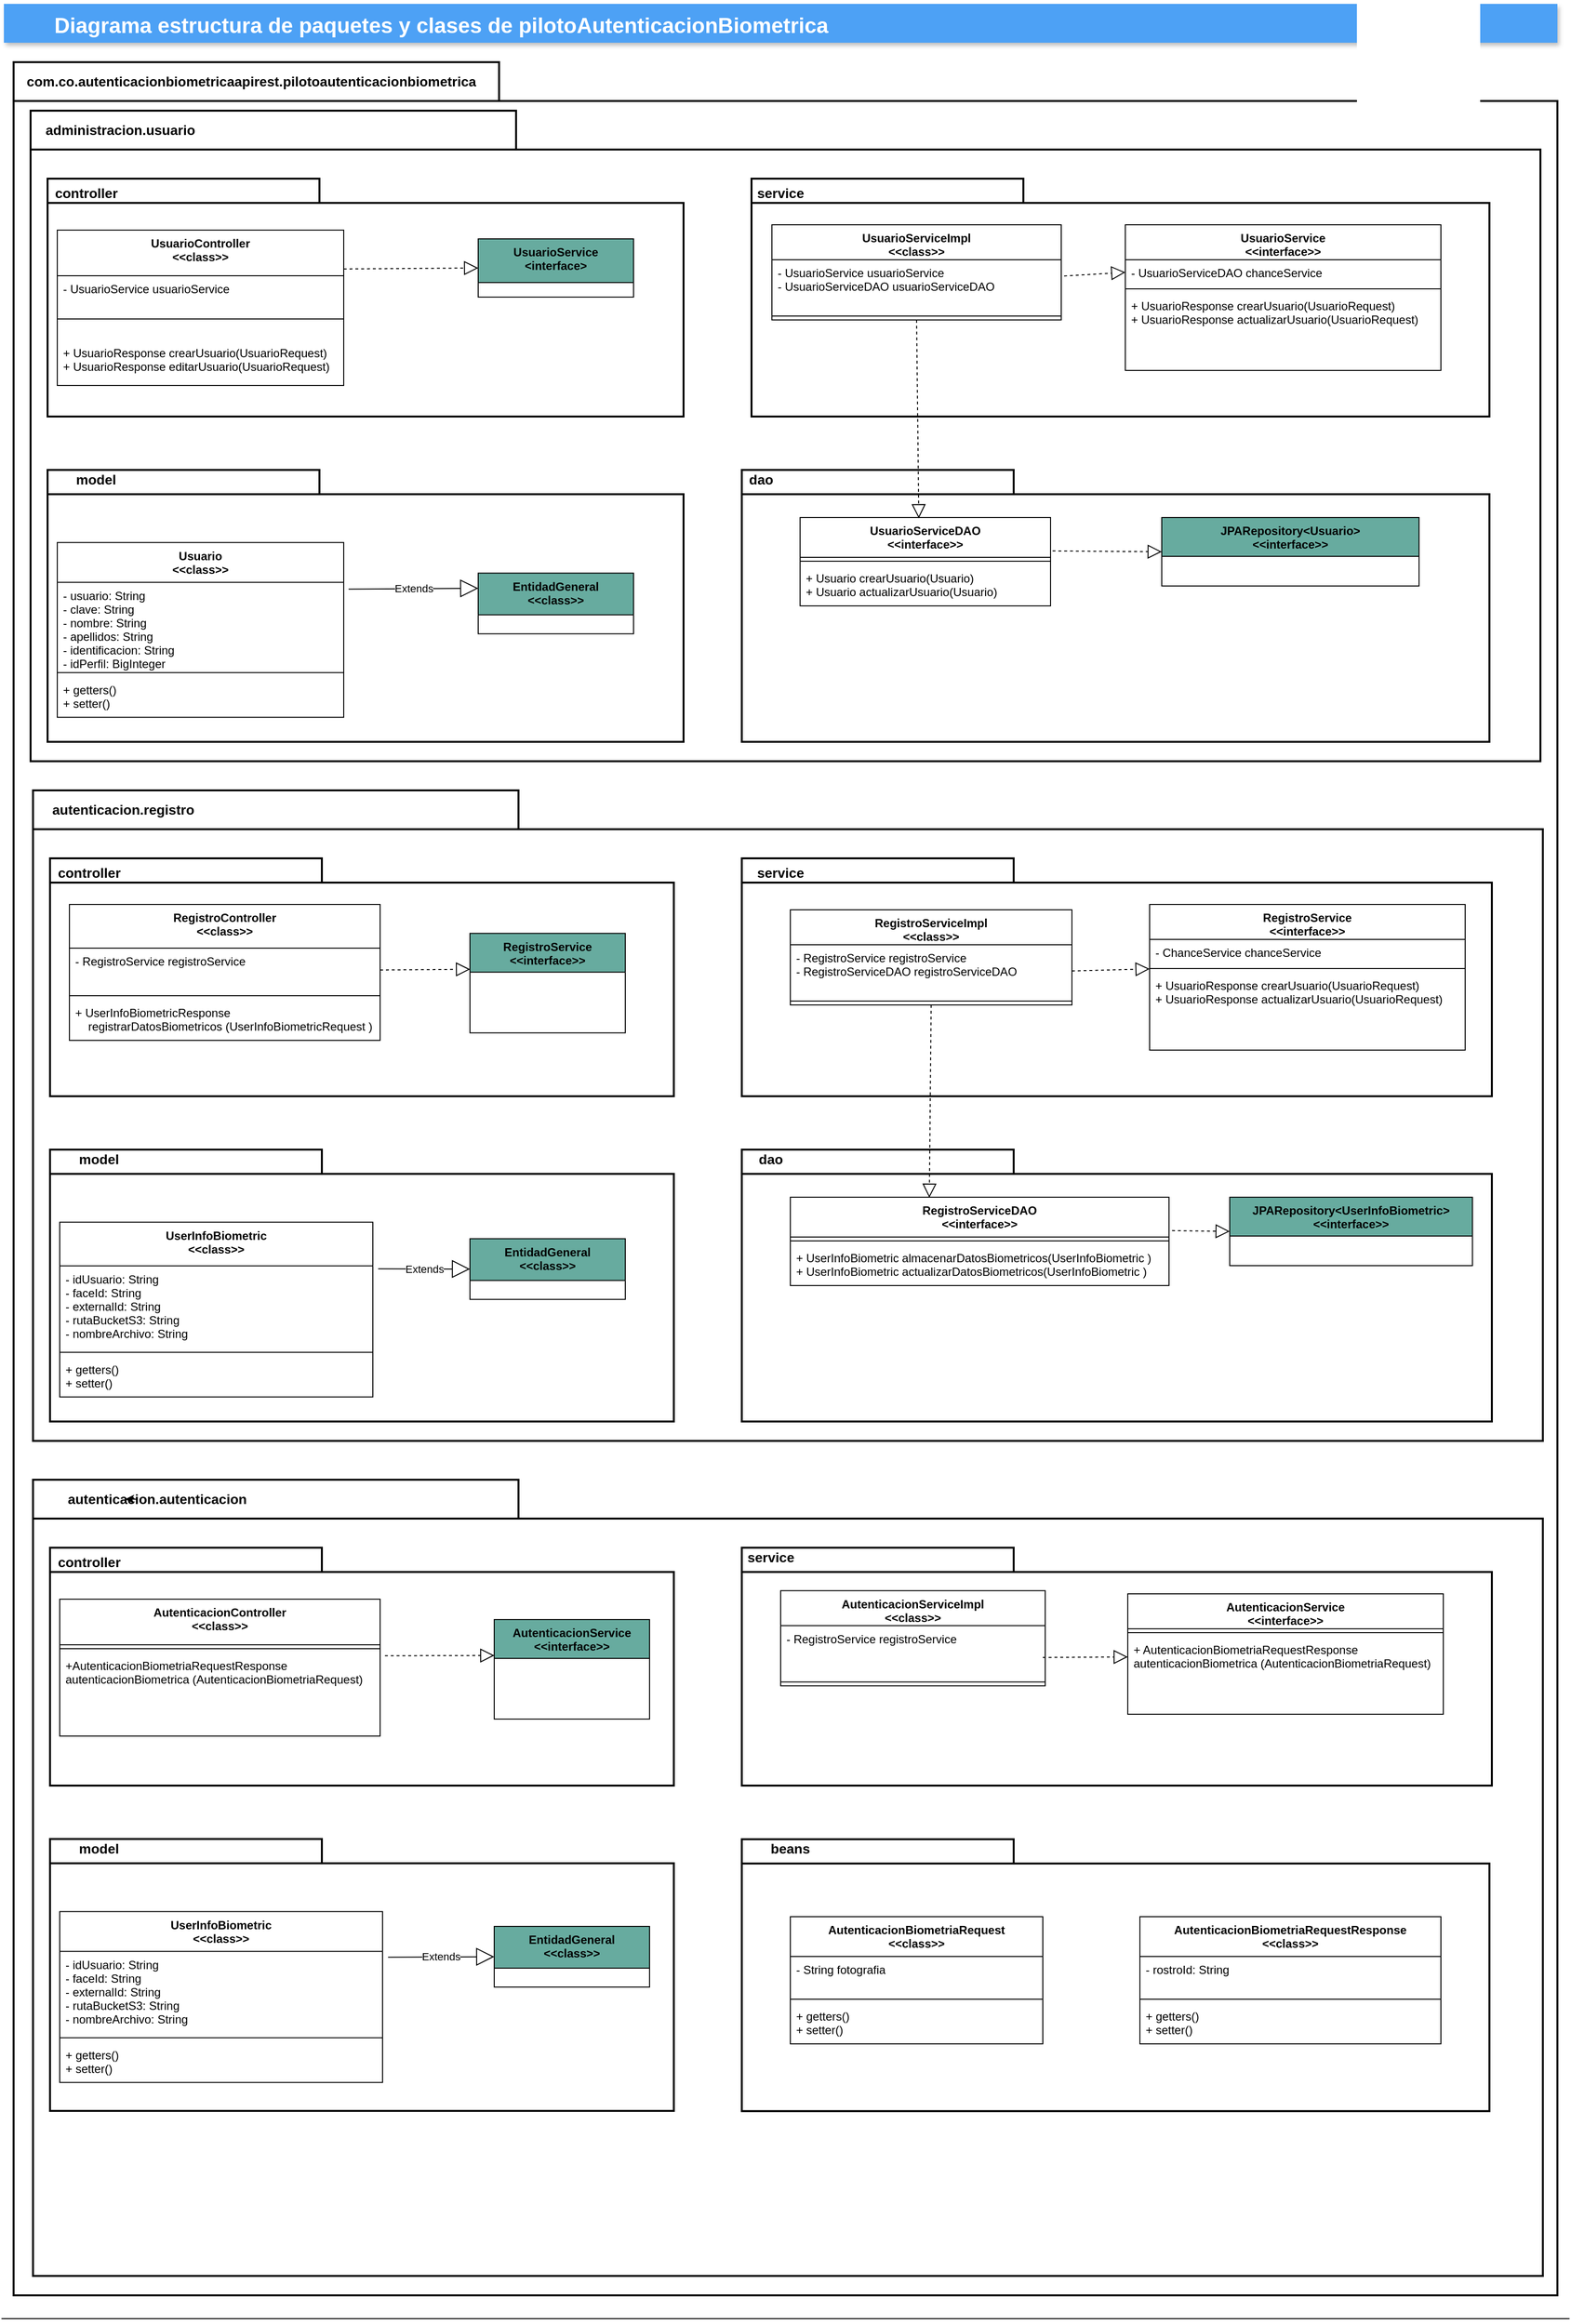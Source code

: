 <mxfile type="github" version="15.1.4">
  <diagram name="Page-1" id="C5RBs43oDa-KdzZeNtuy">
    <mxGraphModel grid="1" shadow="0" math="0" pageHeight="1169" pageWidth="827" pageScale="1" page="1" fold="1" arrows="1" connect="1" tooltips="1" guides="1" gridSize="10" dy="679" dx="2067">
      <root>
        <mxCell id="WIyWlLk6GJQsqaUBKTNV-0" />
        <mxCell id="WIyWlLk6GJQsqaUBKTNV-1" parent="WIyWlLk6GJQsqaUBKTNV-0" />
        <mxCell style="shape=folder;tabWidth=500;tabHeight=40;tabPosition=left;strokeWidth=2;html=1;whiteSpace=wrap;align=center;" value="" id="ZkG7YZKgN6aRXEiA2xdE-0" parent="WIyWlLk6GJQsqaUBKTNV-1" vertex="1">
          <mxGeometry as="geometry" width="1590" height="2300" y="90" x="-800" />
        </mxCell>
        <mxCell style="shape=folder;tabWidth=500;tabHeight=40;tabPosition=left;strokeWidth=2;html=1;whiteSpace=wrap;align=center;" value="" id="ZkG7YZKgN6aRXEiA2xdE-43" parent="WIyWlLk6GJQsqaUBKTNV-1" vertex="1">
          <mxGeometry as="geometry" width="1555" height="670" y="140" x="-782.5" />
        </mxCell>
        <mxCell style="text;html=1;strokeColor=none;fillColor=none;align=center;verticalAlign=middle;whiteSpace=wrap;rounded=0;" value="&lt;b&gt;&lt;font style=&quot;font-size: 14px&quot;&gt;com.&lt;/font&gt;&lt;/b&gt;&lt;font&gt;&lt;b style=&quot;font-size: 14px&quot;&gt;co.autenticacionbiometricaapirest.&lt;/b&gt;&lt;span style=&quot;font-size: 14px&quot;&gt;&lt;b&gt;pilotoautenticacionbiometrica&lt;/b&gt;&lt;/span&gt;&lt;/font&gt;" id="ZkG7YZKgN6aRXEiA2xdE-1" parent="WIyWlLk6GJQsqaUBKTNV-1" vertex="1">
          <mxGeometry as="geometry" width="40" height="20" y="100" x="-575" />
        </mxCell>
        <mxCell style="shape=folder;tabWidth=280;tabHeight=25;tabPosition=left;strokeWidth=2;html=1;whiteSpace=wrap;align=center;" value="" id="ZkG7YZKgN6aRXEiA2xdE-2" parent="WIyWlLk6GJQsqaUBKTNV-1" vertex="1">
          <mxGeometry as="geometry" width="655" height="245" y="210" x="-765" />
        </mxCell>
        <mxCell style="text;html=1;strokeColor=none;fillColor=none;align=center;verticalAlign=middle;whiteSpace=wrap;rounded=0;" value="&lt;b&gt;&lt;font style=&quot;font-size: 14px&quot;&gt;controller&lt;/font&gt;&lt;/b&gt;" id="ZkG7YZKgN6aRXEiA2xdE-3" parent="WIyWlLk6GJQsqaUBKTNV-1" vertex="1">
          <mxGeometry as="geometry" width="40" height="20" y="215" x="-745" />
        </mxCell>
        <mxCell style="shape=folder;tabWidth=280;tabHeight=25;tabPosition=left;strokeWidth=2;html=1;whiteSpace=wrap;align=center;" value="" id="ZkG7YZKgN6aRXEiA2xdE-4" parent="WIyWlLk6GJQsqaUBKTNV-1" vertex="1">
          <mxGeometry as="geometry" width="655" height="280" y="510" x="-765" />
        </mxCell>
        <mxCell style="text;html=1;strokeColor=none;fillColor=none;align=center;verticalAlign=middle;whiteSpace=wrap;rounded=0;" value="&lt;b&gt;&lt;font style=&quot;font-size: 14px&quot;&gt;model&lt;/font&gt;&lt;/b&gt;" id="ZkG7YZKgN6aRXEiA2xdE-5" parent="WIyWlLk6GJQsqaUBKTNV-1" vertex="1">
          <mxGeometry as="geometry" width="40" height="20" y="510" x="-735" />
        </mxCell>
        <mxCell style="shape=folder;tabWidth=280;tabHeight=25;tabPosition=left;strokeWidth=2;html=1;whiteSpace=wrap;align=center;" value="" id="ZkG7YZKgN6aRXEiA2xdE-6" parent="WIyWlLk6GJQsqaUBKTNV-1" vertex="1">
          <mxGeometry as="geometry" width="760" height="245" y="210" x="-40" />
        </mxCell>
        <mxCell style="text;html=1;strokeColor=none;fillColor=none;align=center;verticalAlign=middle;whiteSpace=wrap;rounded=0;" value="&lt;b&gt;&lt;font style=&quot;font-size: 14px&quot;&gt;service&lt;/font&gt;&lt;/b&gt;" id="ZkG7YZKgN6aRXEiA2xdE-7" parent="WIyWlLk6GJQsqaUBKTNV-1" vertex="1">
          <mxGeometry as="geometry" width="40" height="20" y="215" x="-30" />
        </mxCell>
        <mxCell style="shape=folder;tabWidth=280;tabHeight=25;tabPosition=left;strokeWidth=2;html=1;whiteSpace=wrap;align=center;" value="" id="ZkG7YZKgN6aRXEiA2xdE-8" parent="WIyWlLk6GJQsqaUBKTNV-1" vertex="1">
          <mxGeometry as="geometry" width="770" height="280" y="510" x="-50" />
        </mxCell>
        <mxCell style="text;html=1;strokeColor=none;fillColor=none;align=center;verticalAlign=middle;whiteSpace=wrap;rounded=0;" value="&lt;b&gt;&lt;font style=&quot;font-size: 14px&quot;&gt;dao&lt;/font&gt;&lt;/b&gt;" id="ZkG7YZKgN6aRXEiA2xdE-9" parent="WIyWlLk6GJQsqaUBKTNV-1" vertex="1">
          <mxGeometry as="geometry" width="40" height="20" y="510" x="-50" />
        </mxCell>
        <mxCell style="swimlane;fontStyle=1;align=center;verticalAlign=top;childLayout=stackLayout;horizontal=1;startSize=47;horizontalStack=0;resizeParent=1;resizeParentMax=0;resizeLast=0;collapsible=1;marginBottom=0;" value="UsuarioController&#xa;&lt;&lt;class&gt;&gt;" id="ZkG7YZKgN6aRXEiA2xdE-10" parent="WIyWlLk6GJQsqaUBKTNV-1" vertex="1">
          <mxGeometry as="geometry" width="295" height="160" y="263" x="-755" />
        </mxCell>
        <mxCell style="text;strokeColor=none;fillColor=none;align=left;verticalAlign=top;spacingLeft=4;spacingRight=4;overflow=hidden;rotatable=0;points=[[0,0.5],[1,0.5]];portConstraint=eastwest;" value="- UsuarioService usuarioService" id="pT40YXzvtfvU8U6z0MkU-7" parent="ZkG7YZKgN6aRXEiA2xdE-10" vertex="1">
          <mxGeometry as="geometry" width="295" height="23" y="47" />
        </mxCell>
        <mxCell style="line;strokeWidth=1;fillColor=none;align=left;verticalAlign=middle;spacingTop=-1;spacingLeft=3;spacingRight=3;rotatable=0;labelPosition=right;points=[];portConstraint=eastwest;" value="" id="ZkG7YZKgN6aRXEiA2xdE-11" parent="ZkG7YZKgN6aRXEiA2xdE-10" vertex="1">
          <mxGeometry as="geometry" width="295" height="43" y="70" />
        </mxCell>
        <mxCell style="text;strokeColor=none;fillColor=none;align=left;verticalAlign=top;spacingLeft=4;spacingRight=4;overflow=hidden;rotatable=0;points=[[0,0.5],[1,0.5]];portConstraint=eastwest;" value="+ UsuarioResponse crearUsuario(UsuarioRequest)&#xa;+ UsuarioResponse editarUsuario(UsuarioRequest)" id="ZkG7YZKgN6aRXEiA2xdE-12" parent="ZkG7YZKgN6aRXEiA2xdE-10" vertex="1">
          <mxGeometry as="geometry" width="295" height="47" y="113" />
        </mxCell>
        <mxCell style="swimlane;fontStyle=1;align=center;verticalAlign=top;childLayout=stackLayout;horizontal=1;startSize=45;horizontalStack=0;resizeParent=1;resizeParentMax=0;resizeLast=0;collapsible=1;marginBottom=0;fillColor=#67AB9F;" value="UsuarioService&#xa;&lt;interface&gt;" id="ZkG7YZKgN6aRXEiA2xdE-14" parent="WIyWlLk6GJQsqaUBKTNV-1" vertex="1">
          <mxGeometry as="geometry" width="160" height="60" y="272" x="-321.5" />
        </mxCell>
        <mxCell style="endArrow=block;endSize=16;endFill=0;html=1;entryX=0;entryY=0.25;entryDx=0;entryDy=0;exitX=1.017;exitY=0.267;exitDx=0;exitDy=0;exitPerimeter=0;startArrow=none;" value="Extends" source="ZkG7YZKgN6aRXEiA2xdE-54" id="ZkG7YZKgN6aRXEiA2xdE-18" parent="WIyWlLk6GJQsqaUBKTNV-1" target="ZkG7YZKgN6aRXEiA2xdE-98" edge="1">
          <mxGeometry as="geometry" width="160" relative="1">
            <mxPoint as="sourcePoint" y="640.282" x="-571.94" />
            <mxPoint as="targetPoint" y="620" x="-460" />
          </mxGeometry>
        </mxCell>
        <mxCell style="swimlane;fontStyle=1;align=center;verticalAlign=top;childLayout=stackLayout;horizontal=1;startSize=36;horizontalStack=0;resizeParent=1;resizeParentMax=0;resizeLast=0;collapsible=1;marginBottom=0;fillColor=#FFFFFF;" value="UsuarioServiceImpl&#xa;&lt;&lt;class&gt;&gt;" id="ZkG7YZKgN6aRXEiA2xdE-27" parent="WIyWlLk6GJQsqaUBKTNV-1" vertex="1">
          <mxGeometry as="geometry" width="298" height="98" y="257.5" x="-19" />
        </mxCell>
        <mxCell style="text;strokeColor=none;fillColor=none;align=left;verticalAlign=top;spacingLeft=4;spacingRight=4;overflow=hidden;rotatable=0;points=[[0,0.5],[1,0.5]];portConstraint=eastwest;" value="- UsuarioService usuarioService&#xa;- UsuarioServiceDAO usuarioServiceDAO" id="ZkG7YZKgN6aRXEiA2xdE-28" parent="ZkG7YZKgN6aRXEiA2xdE-27" vertex="1">
          <mxGeometry as="geometry" width="298" height="54" y="36" />
        </mxCell>
        <mxCell style="line;strokeWidth=1;fillColor=none;align=left;verticalAlign=middle;spacingTop=-1;spacingLeft=3;spacingRight=3;rotatable=0;labelPosition=right;points=[];portConstraint=eastwest;" value="" id="ZkG7YZKgN6aRXEiA2xdE-29" parent="ZkG7YZKgN6aRXEiA2xdE-27" vertex="1">
          <mxGeometry as="geometry" width="298" height="8" y="90" />
        </mxCell>
        <mxCell style="fillColor=#4DA1F5;strokeColor=none;shadow=1;gradientColor=none;fontSize=22;align=left;spacingLeft=50;fontColor=#ffffff;fontStyle=1" value="Diagrama estructura de paquetes y clases de pilotoAutenticacionBiometrica" id="ZkG7YZKgN6aRXEiA2xdE-33" parent="WIyWlLk6GJQsqaUBKTNV-1" vertex="1">
          <mxGeometry as="geometry" width="1600" height="40" y="30" x="-810" />
        </mxCell>
        <mxCell style="line;strokeWidth=1;fillColor=none;align=left;verticalAlign=middle;spacingTop=-1;spacingLeft=3;spacingRight=3;rotatable=0;labelPosition=right;points=[];portConstraint=eastwest;" value="" id="ZkG7YZKgN6aRXEiA2xdE-34" parent="WIyWlLk6GJQsqaUBKTNV-1" vertex="1">
          <mxGeometry as="geometry" width="1615" height="8" y="2410" x="-812.5" />
        </mxCell>
        <mxCell style="swimlane;fontStyle=1;align=center;verticalAlign=top;childLayout=stackLayout;horizontal=1;startSize=41;horizontalStack=0;resizeParent=1;resizeParentMax=0;resizeLast=0;collapsible=1;marginBottom=0;fillColor=#FFFFFF;" value="UsuarioServiceDAO&#xa;&lt;&lt;interface&gt;&gt;" id="ZkG7YZKgN6aRXEiA2xdE-35" parent="WIyWlLk6GJQsqaUBKTNV-1" vertex="1">
          <mxGeometry as="geometry" width="258" height="91" y="559" x="10" />
        </mxCell>
        <mxCell style="line;strokeWidth=1;fillColor=none;align=left;verticalAlign=middle;spacingTop=-1;spacingLeft=3;spacingRight=3;rotatable=0;labelPosition=right;points=[];portConstraint=eastwest;" value="" id="ZkG7YZKgN6aRXEiA2xdE-37" parent="ZkG7YZKgN6aRXEiA2xdE-35" vertex="1">
          <mxGeometry as="geometry" width="258" height="8" y="41" />
        </mxCell>
        <mxCell style="text;strokeColor=none;fillColor=none;align=left;verticalAlign=top;spacingLeft=4;spacingRight=4;overflow=hidden;rotatable=0;points=[[0,0.5],[1,0.5]];portConstraint=eastwest;" value="+ Usuario crearUsuario(Usuario)&#xa;+ Usuario actualizarUsuario(Usuario)" id="ZkG7YZKgN6aRXEiA2xdE-38" parent="ZkG7YZKgN6aRXEiA2xdE-35" vertex="1">
          <mxGeometry as="geometry" width="258" height="42" y="49" />
        </mxCell>
        <mxCell style="swimlane;fontStyle=1;align=center;verticalAlign=top;childLayout=stackLayout;horizontal=1;startSize=40;horizontalStack=0;resizeParent=1;resizeParentMax=0;resizeLast=0;collapsible=1;marginBottom=0;fillColor=#67AB9F;" value="JPARepository&lt;Usuario&gt;&#xa;&lt;&lt;interface&gt;&gt;" id="ZkG7YZKgN6aRXEiA2xdE-40" parent="WIyWlLk6GJQsqaUBKTNV-1" vertex="1">
          <mxGeometry as="geometry" width="265" height="70.5" y="559" x="382.5" />
        </mxCell>
        <mxCell style="text;html=1;strokeColor=none;fillColor=none;align=center;verticalAlign=middle;whiteSpace=wrap;rounded=0;" value="&lt;span style=&quot;font-size: 14px&quot;&gt;&lt;b&gt;administracion.usuario&lt;/b&gt;&lt;/span&gt;" id="ZkG7YZKgN6aRXEiA2xdE-44" parent="WIyWlLk6GJQsqaUBKTNV-1" vertex="1">
          <mxGeometry as="geometry" width="40" height="20" y="150" x="-710" />
        </mxCell>
        <mxCell style="endArrow=block;dashed=1;endFill=0;endSize=12;html=1;exitX=1.01;exitY=0.31;exitDx=0;exitDy=0;entryX=0;entryY=0.5;entryDx=0;entryDy=0;exitPerimeter=0;" value="" source="ZkG7YZKgN6aRXEiA2xdE-28" id="ZkG7YZKgN6aRXEiA2xdE-48" parent="WIyWlLk6GJQsqaUBKTNV-1" target="ZkG7YZKgN6aRXEiA2xdE-50" edge="1">
          <mxGeometry as="geometry" width="160" relative="1">
            <mxPoint as="sourcePoint" y="350" x="380" />
            <mxPoint as="targetPoint" y="320" x="370" />
          </mxGeometry>
        </mxCell>
        <mxCell style="swimlane;fontStyle=1;align=center;verticalAlign=top;childLayout=stackLayout;horizontal=1;startSize=36;horizontalStack=0;resizeParent=1;resizeParentMax=0;resizeLast=0;collapsible=1;marginBottom=0;fillColor=#FFFFFF;" value="UsuarioService&#xa;&lt;&lt;interface&gt;&gt;" id="ZkG7YZKgN6aRXEiA2xdE-49" parent="WIyWlLk6GJQsqaUBKTNV-1" vertex="1">
          <mxGeometry as="geometry" width="325" height="150" y="257.5" x="345" />
        </mxCell>
        <mxCell style="text;strokeColor=none;fillColor=none;align=left;verticalAlign=top;spacingLeft=4;spacingRight=4;overflow=hidden;rotatable=0;points=[[0,0.5],[1,0.5]];portConstraint=eastwest;" value="- UsuarioServiceDAO chanceService" id="ZkG7YZKgN6aRXEiA2xdE-50" parent="ZkG7YZKgN6aRXEiA2xdE-49" vertex="1">
          <mxGeometry as="geometry" width="325" height="26" y="36" />
        </mxCell>
        <mxCell style="line;strokeWidth=1;fillColor=none;align=left;verticalAlign=middle;spacingTop=-1;spacingLeft=3;spacingRight=3;rotatable=0;labelPosition=right;points=[];portConstraint=eastwest;" value="" id="ZkG7YZKgN6aRXEiA2xdE-51" parent="ZkG7YZKgN6aRXEiA2xdE-49" vertex="1">
          <mxGeometry as="geometry" width="325" height="8" y="62" />
        </mxCell>
        <mxCell style="text;strokeColor=none;fillColor=none;align=left;verticalAlign=top;spacingLeft=4;spacingRight=4;overflow=hidden;rotatable=0;points=[[0,0.5],[1,0.5]];portConstraint=eastwest;" value="+ UsuarioResponse crearUsuario(UsuarioRequest)&#xa;+ UsuarioResponse actualizarUsuario(UsuarioRequest)" id="ZkG7YZKgN6aRXEiA2xdE-52" parent="ZkG7YZKgN6aRXEiA2xdE-49" vertex="1">
          <mxGeometry as="geometry" width="325" height="80" y="70" />
        </mxCell>
        <mxCell style="endArrow=block;dashed=1;endFill=0;endSize=12;html=1;exitX=1.008;exitY=0.378;exitDx=0;exitDy=0;entryX=0;entryY=0.5;entryDx=0;entryDy=0;exitPerimeter=0;" value="" source="ZkG7YZKgN6aRXEiA2xdE-35" id="ZkG7YZKgN6aRXEiA2xdE-53" parent="WIyWlLk6GJQsqaUBKTNV-1" target="ZkG7YZKgN6aRXEiA2xdE-40" edge="1">
          <mxGeometry as="geometry" width="160" relative="1">
            <mxPoint as="sourcePoint" y="620" x="260" />
            <mxPoint as="targetPoint" y="586.88" x="375" />
          </mxGeometry>
        </mxCell>
        <mxCell style="swimlane;fontStyle=1;align=center;verticalAlign=top;childLayout=stackLayout;horizontal=1;startSize=41;horizontalStack=0;resizeParent=1;resizeParentMax=0;resizeLast=0;collapsible=1;marginBottom=0;fillColor=#FFFFFF;" value="Usuario&#xa;&lt;&lt;class&gt;&gt;" id="ZkG7YZKgN6aRXEiA2xdE-54" parent="WIyWlLk6GJQsqaUBKTNV-1" vertex="1">
          <mxGeometry as="geometry" width="295" height="180" y="584.75" x="-755" />
        </mxCell>
        <mxCell style="text;strokeColor=none;fillColor=none;align=left;verticalAlign=top;spacingLeft=4;spacingRight=4;overflow=hidden;rotatable=0;points=[[0,0.5],[1,0.5]];portConstraint=eastwest;" value="- usuario: String&#xa;- clave: String&#xa;- nombre: String&#xa;- apellidos: String&#xa;- identificacion: String&#xa;- idPerfil: BigInteger" id="ZkG7YZKgN6aRXEiA2xdE-55" parent="ZkG7YZKgN6aRXEiA2xdE-54" vertex="1">
          <mxGeometry as="geometry" width="295" height="89" y="41" />
        </mxCell>
        <mxCell style="line;strokeWidth=1;fillColor=none;align=left;verticalAlign=middle;spacingTop=-1;spacingLeft=3;spacingRight=3;rotatable=0;labelPosition=right;points=[];portConstraint=eastwest;" value="" id="ZkG7YZKgN6aRXEiA2xdE-56" parent="ZkG7YZKgN6aRXEiA2xdE-54" vertex="1">
          <mxGeometry as="geometry" width="295" height="8" y="130" />
        </mxCell>
        <mxCell style="text;strokeColor=none;fillColor=none;align=left;verticalAlign=top;spacingLeft=4;spacingRight=4;overflow=hidden;rotatable=0;points=[[0,0.5],[1,0.5]];portConstraint=eastwest;" value="+ getters()&#xa;+ setter()" id="ZkG7YZKgN6aRXEiA2xdE-57" parent="ZkG7YZKgN6aRXEiA2xdE-54" vertex="1">
          <mxGeometry as="geometry" width="295" height="42" y="138" />
        </mxCell>
        <mxCell style="shape=folder;tabWidth=500;tabHeight=40;tabPosition=left;strokeWidth=2;html=1;whiteSpace=wrap;align=center;" value="" id="ZkG7YZKgN6aRXEiA2xdE-59" parent="WIyWlLk6GJQsqaUBKTNV-1" vertex="1">
          <mxGeometry as="geometry" width="1555" height="670" y="840" x="-780" />
        </mxCell>
        <mxCell style="shape=folder;tabWidth=280;tabHeight=25;tabPosition=left;strokeWidth=2;html=1;whiteSpace=wrap;align=center;" value="" id="ZkG7YZKgN6aRXEiA2xdE-60" parent="WIyWlLk6GJQsqaUBKTNV-1" vertex="1">
          <mxGeometry as="geometry" width="642.5" height="245" y="910" x="-762.5" />
        </mxCell>
        <mxCell style="text;html=1;strokeColor=none;fillColor=none;align=center;verticalAlign=middle;whiteSpace=wrap;rounded=0;" value="&lt;b&gt;&lt;font style=&quot;font-size: 14px&quot;&gt;controller&lt;/font&gt;&lt;/b&gt;" id="ZkG7YZKgN6aRXEiA2xdE-61" parent="WIyWlLk6GJQsqaUBKTNV-1" vertex="1">
          <mxGeometry as="geometry" width="40" height="20" y="915" x="-742.5" />
        </mxCell>
        <mxCell style="shape=folder;tabWidth=280;tabHeight=25;tabPosition=left;strokeWidth=2;html=1;whiteSpace=wrap;align=center;" value="" id="ZkG7YZKgN6aRXEiA2xdE-62" parent="WIyWlLk6GJQsqaUBKTNV-1" vertex="1">
          <mxGeometry as="geometry" width="642.5" height="280" y="1210" x="-762.5" />
        </mxCell>
        <mxCell style="text;html=1;strokeColor=none;fillColor=none;align=center;verticalAlign=middle;whiteSpace=wrap;rounded=0;" value="&lt;b&gt;&lt;font style=&quot;font-size: 14px&quot;&gt;model&lt;/font&gt;&lt;/b&gt;" id="ZkG7YZKgN6aRXEiA2xdE-63" parent="WIyWlLk6GJQsqaUBKTNV-1" vertex="1">
          <mxGeometry as="geometry" width="40" height="20" y="1210" x="-732.5" />
        </mxCell>
        <mxCell style="shape=folder;tabWidth=280;tabHeight=25;tabPosition=left;strokeWidth=2;html=1;whiteSpace=wrap;align=center;" value="" id="ZkG7YZKgN6aRXEiA2xdE-64" parent="WIyWlLk6GJQsqaUBKTNV-1" vertex="1">
          <mxGeometry as="geometry" width="772.5" height="245" y="910" x="-50" />
        </mxCell>
        <mxCell style="text;html=1;strokeColor=none;fillColor=none;align=center;verticalAlign=middle;whiteSpace=wrap;rounded=0;" value="&lt;b&gt;&lt;font style=&quot;font-size: 14px&quot;&gt;service&lt;/font&gt;&lt;/b&gt;" id="ZkG7YZKgN6aRXEiA2xdE-65" parent="WIyWlLk6GJQsqaUBKTNV-1" vertex="1">
          <mxGeometry as="geometry" width="40" height="20" y="915" x="-30" />
        </mxCell>
        <mxCell style="shape=folder;tabWidth=280;tabHeight=25;tabPosition=left;strokeWidth=2;html=1;whiteSpace=wrap;align=center;" value="" id="ZkG7YZKgN6aRXEiA2xdE-66" parent="WIyWlLk6GJQsqaUBKTNV-1" vertex="1">
          <mxGeometry as="geometry" width="772.5" height="280" y="1210" x="-50" />
        </mxCell>
        <mxCell style="text;html=1;strokeColor=none;fillColor=none;align=center;verticalAlign=middle;whiteSpace=wrap;rounded=0;" value="&lt;b&gt;&lt;font style=&quot;font-size: 14px&quot;&gt;dao&lt;/font&gt;&lt;/b&gt;" id="ZkG7YZKgN6aRXEiA2xdE-67" parent="WIyWlLk6GJQsqaUBKTNV-1" vertex="1">
          <mxGeometry as="geometry" width="40" height="20" y="1210" x="-40" />
        </mxCell>
        <mxCell style="endArrow=block;endSize=16;endFill=0;html=1;entryX=0;entryY=0.5;entryDx=0;entryDy=0;exitX=1.017;exitY=0.267;exitDx=0;exitDy=0;exitPerimeter=0;startArrow=none;" value="Extends" source="ZkG7YZKgN6aRXEiA2xdE-89" id="ZkG7YZKgN6aRXEiA2xdE-73" parent="WIyWlLk6GJQsqaUBKTNV-1" target="ZkG7YZKgN6aRXEiA2xdE-74" edge="1">
          <mxGeometry as="geometry" width="160" relative="1">
            <mxPoint as="sourcePoint" y="1340.282" x="-569.44" />
            <mxPoint as="targetPoint" y="1311.5" x="-441.5" />
          </mxGeometry>
        </mxCell>
        <mxCell style="swimlane;fontStyle=1;align=center;verticalAlign=top;childLayout=stackLayout;horizontal=1;startSize=43;horizontalStack=0;resizeParent=1;resizeParentMax=0;resizeLast=0;collapsible=1;marginBottom=0;fillColor=#67AB9F;" value="EntidadGeneral&#xa;&lt;&lt;class&gt;&gt;" id="ZkG7YZKgN6aRXEiA2xdE-74" parent="WIyWlLk6GJQsqaUBKTNV-1" vertex="1">
          <mxGeometry as="geometry" width="160" height="62.5" y="1301.75" x="-330" />
        </mxCell>
        <mxCell style="swimlane;fontStyle=1;align=center;verticalAlign=top;childLayout=stackLayout;horizontal=1;startSize=36;horizontalStack=0;resizeParent=1;resizeParentMax=0;resizeLast=0;collapsible=1;marginBottom=0;fillColor=#FFFFFF;" value="RegistroServiceImpl&#xa;&lt;&lt;class&gt;&gt;" id="ZkG7YZKgN6aRXEiA2xdE-75" parent="WIyWlLk6GJQsqaUBKTNV-1" vertex="1">
          <mxGeometry as="geometry" width="290" height="98" y="963" />
        </mxCell>
        <mxCell style="text;strokeColor=none;fillColor=none;align=left;verticalAlign=top;spacingLeft=4;spacingRight=4;overflow=hidden;rotatable=0;points=[[0,0.5],[1,0.5]];portConstraint=eastwest;" value="- RegistroService registroService&#xa;- RegistroServiceDAO registroServiceDAO" id="ZkG7YZKgN6aRXEiA2xdE-76" parent="ZkG7YZKgN6aRXEiA2xdE-75" vertex="1">
          <mxGeometry as="geometry" width="290" height="54" y="36" />
        </mxCell>
        <mxCell style="line;strokeWidth=1;fillColor=none;align=left;verticalAlign=middle;spacingTop=-1;spacingLeft=3;spacingRight=3;rotatable=0;labelPosition=right;points=[];portConstraint=eastwest;" value="" id="ZkG7YZKgN6aRXEiA2xdE-77" parent="ZkG7YZKgN6aRXEiA2xdE-75" vertex="1">
          <mxGeometry as="geometry" width="290" height="8" y="90" />
        </mxCell>
        <mxCell style="swimlane;fontStyle=1;align=center;verticalAlign=top;childLayout=stackLayout;horizontal=1;startSize=41;horizontalStack=0;resizeParent=1;resizeParentMax=0;resizeLast=0;collapsible=1;marginBottom=0;fillColor=#FFFFFF;" value="RegistroServiceDAO&#xa;&lt;&lt;interface&gt;&gt;" id="ZkG7YZKgN6aRXEiA2xdE-78" parent="WIyWlLk6GJQsqaUBKTNV-1" vertex="1">
          <mxGeometry as="geometry" width="390" height="91" y="1259" />
        </mxCell>
        <mxCell style="line;strokeWidth=1;fillColor=none;align=left;verticalAlign=middle;spacingTop=-1;spacingLeft=3;spacingRight=3;rotatable=0;labelPosition=right;points=[];portConstraint=eastwest;" value="" id="ZkG7YZKgN6aRXEiA2xdE-79" parent="ZkG7YZKgN6aRXEiA2xdE-78" vertex="1">
          <mxGeometry as="geometry" width="390" height="8" y="41" />
        </mxCell>
        <mxCell style="text;strokeColor=none;fillColor=none;align=left;verticalAlign=top;spacingLeft=4;spacingRight=4;overflow=hidden;rotatable=0;points=[[0,0.5],[1,0.5]];portConstraint=eastwest;" value="+ UserInfoBiometric almacenarDatosBiometricos(UserInfoBiometric )&#xa;+ UserInfoBiometric actualizarDatosBiometricos(UserInfoBiometric )" id="ZkG7YZKgN6aRXEiA2xdE-80" parent="ZkG7YZKgN6aRXEiA2xdE-78" vertex="1">
          <mxGeometry as="geometry" width="390" height="42" y="49" />
        </mxCell>
        <mxCell style="swimlane;fontStyle=1;align=center;verticalAlign=top;childLayout=stackLayout;horizontal=1;startSize=40;horizontalStack=0;resizeParent=1;resizeParentMax=0;resizeLast=0;collapsible=1;marginBottom=0;fillColor=#67AB9F;" value="JPARepository&lt;UserInfoBiometric&gt;&#xa;&lt;&lt;interface&gt;&gt;" id="ZkG7YZKgN6aRXEiA2xdE-81" parent="WIyWlLk6GJQsqaUBKTNV-1" vertex="1">
          <mxGeometry as="geometry" width="250" height="70.5" y="1259" x="452.5" />
        </mxCell>
        <mxCell style="text;html=1;strokeColor=none;fillColor=none;align=center;verticalAlign=middle;whiteSpace=wrap;rounded=0;" value="&lt;span style=&quot;font-size: 14px&quot;&gt;&lt;b&gt;autenticacion.registro&lt;/b&gt;&lt;/span&gt;" id="ZkG7YZKgN6aRXEiA2xdE-82" parent="WIyWlLk6GJQsqaUBKTNV-1" vertex="1">
          <mxGeometry as="geometry" width="40" height="20" y="850" x="-707.5" />
        </mxCell>
        <mxCell style="endArrow=block;dashed=1;endFill=0;endSize=12;html=1;entryX=0;entryY=0.545;entryDx=0;entryDy=0;entryPerimeter=0;exitX=1;exitY=0.5;exitDx=0;exitDy=0;" value="" source="ZkG7YZKgN6aRXEiA2xdE-76" id="ZkG7YZKgN6aRXEiA2xdE-83" parent="WIyWlLk6GJQsqaUBKTNV-1" target="ZkG7YZKgN6aRXEiA2xdE-86" edge="1">
          <mxGeometry as="geometry" width="160" relative="1">
            <mxPoint as="sourcePoint" y="1023" x="260" />
            <mxPoint as="targetPoint" y="1022.5" x="347.5" />
          </mxGeometry>
        </mxCell>
        <mxCell style="swimlane;fontStyle=1;align=center;verticalAlign=top;childLayout=stackLayout;horizontal=1;startSize=36;horizontalStack=0;resizeParent=1;resizeParentMax=0;resizeLast=0;collapsible=1;marginBottom=0;fillColor=#FFFFFF;" value="RegistroService&#xa;&lt;&lt;interface&gt;&gt;" id="ZkG7YZKgN6aRXEiA2xdE-84" parent="WIyWlLk6GJQsqaUBKTNV-1" vertex="1">
          <mxGeometry as="geometry" width="325" height="150" y="957.5" x="370" />
        </mxCell>
        <mxCell style="text;strokeColor=none;fillColor=none;align=left;verticalAlign=top;spacingLeft=4;spacingRight=4;overflow=hidden;rotatable=0;points=[[0,0.5],[1,0.5]];portConstraint=eastwest;" value="- ChanceService chanceService" id="ZkG7YZKgN6aRXEiA2xdE-85" parent="ZkG7YZKgN6aRXEiA2xdE-84" vertex="1">
          <mxGeometry as="geometry" width="325" height="26" y="36" />
        </mxCell>
        <mxCell style="line;strokeWidth=1;fillColor=none;align=left;verticalAlign=middle;spacingTop=-1;spacingLeft=3;spacingRight=3;rotatable=0;labelPosition=right;points=[];portConstraint=eastwest;" value="" id="ZkG7YZKgN6aRXEiA2xdE-86" parent="ZkG7YZKgN6aRXEiA2xdE-84" vertex="1">
          <mxGeometry as="geometry" width="325" height="8" y="62" />
        </mxCell>
        <mxCell style="text;strokeColor=none;fillColor=none;align=left;verticalAlign=top;spacingLeft=4;spacingRight=4;overflow=hidden;rotatable=0;points=[[0,0.5],[1,0.5]];portConstraint=eastwest;" value="+ UsuarioResponse crearUsuario(UsuarioRequest)&#xa;+ UsuarioResponse actualizarUsuario(UsuarioRequest)" id="ZkG7YZKgN6aRXEiA2xdE-87" parent="ZkG7YZKgN6aRXEiA2xdE-84" vertex="1">
          <mxGeometry as="geometry" width="325" height="80" y="70" />
        </mxCell>
        <mxCell style="endArrow=block;dashed=1;endFill=0;endSize=12;html=1;exitX=1.008;exitY=0.378;exitDx=0;exitDy=0;entryX=0;entryY=0.5;entryDx=0;entryDy=0;exitPerimeter=0;" value="" source="ZkG7YZKgN6aRXEiA2xdE-78" id="ZkG7YZKgN6aRXEiA2xdE-88" parent="WIyWlLk6GJQsqaUBKTNV-1" target="ZkG7YZKgN6aRXEiA2xdE-81" edge="1">
          <mxGeometry as="geometry" width="160" relative="1">
            <mxPoint as="sourcePoint" y="1320" x="367.5" />
            <mxPoint as="targetPoint" y="1286.88" x="482.5" />
          </mxGeometry>
        </mxCell>
        <mxCell style="swimlane;fontStyle=1;align=center;verticalAlign=top;childLayout=stackLayout;horizontal=1;startSize=45;horizontalStack=0;resizeParent=1;resizeParentMax=0;resizeLast=0;collapsible=1;marginBottom=0;fillColor=#FFFFFF;" value="UserInfoBiometric&#xa;&lt;&lt;class&gt;&gt;" id="ZkG7YZKgN6aRXEiA2xdE-89" parent="WIyWlLk6GJQsqaUBKTNV-1" vertex="1">
          <mxGeometry as="geometry" width="322.5" height="180" y="1284.75" x="-752.5" />
        </mxCell>
        <mxCell style="text;strokeColor=none;fillColor=none;align=left;verticalAlign=top;spacingLeft=4;spacingRight=4;overflow=hidden;rotatable=0;points=[[0,0.5],[1,0.5]];portConstraint=eastwest;" value="- idUsuario: String&#xa;- faceId: String&#xa;- externalId: String&#xa;- rutaBucketS3: String&#xa;- nombreArchivo: String" id="ZkG7YZKgN6aRXEiA2xdE-90" parent="ZkG7YZKgN6aRXEiA2xdE-89" vertex="1">
          <mxGeometry as="geometry" width="322.5" height="85" y="45" />
        </mxCell>
        <mxCell style="line;strokeWidth=1;fillColor=none;align=left;verticalAlign=middle;spacingTop=-1;spacingLeft=3;spacingRight=3;rotatable=0;labelPosition=right;points=[];portConstraint=eastwest;" value="" id="ZkG7YZKgN6aRXEiA2xdE-91" parent="ZkG7YZKgN6aRXEiA2xdE-89" vertex="1">
          <mxGeometry as="geometry" width="322.5" height="8" y="130" />
        </mxCell>
        <mxCell style="text;strokeColor=none;fillColor=none;align=left;verticalAlign=top;spacingLeft=4;spacingRight=4;overflow=hidden;rotatable=0;points=[[0,0.5],[1,0.5]];portConstraint=eastwest;" value="+ getters()&#xa;+ setter()" id="ZkG7YZKgN6aRXEiA2xdE-92" parent="ZkG7YZKgN6aRXEiA2xdE-89" vertex="1">
          <mxGeometry as="geometry" width="322.5" height="42" y="138" />
        </mxCell>
        <mxCell style="endArrow=block;dashed=1;endFill=0;endSize=12;html=1;exitX=1;exitY=0.25;exitDx=0;exitDy=0;entryX=0;entryY=0.5;entryDx=0;entryDy=0;" value="" source="ZkG7YZKgN6aRXEiA2xdE-10" id="ZkG7YZKgN6aRXEiA2xdE-93" parent="WIyWlLk6GJQsqaUBKTNV-1" target="ZkG7YZKgN6aRXEiA2xdE-14" edge="1">
          <mxGeometry as="geometry" width="160" relative="1">
            <mxPoint as="sourcePoint" y="313.25" x="270" />
            <mxPoint as="targetPoint" y="306" x="-500" />
          </mxGeometry>
        </mxCell>
        <mxCell style="swimlane;fontStyle=1;align=center;verticalAlign=top;childLayout=stackLayout;horizontal=1;startSize=40;horizontalStack=0;resizeParent=1;resizeParentMax=0;resizeLast=0;collapsible=1;marginBottom=0;fillColor=#67AB9F;" value="RegistroService&#xa;&lt;&lt;interface&gt;&gt;" id="ZkG7YZKgN6aRXEiA2xdE-94" parent="WIyWlLk6GJQsqaUBKTNV-1" vertex="1">
          <mxGeometry as="geometry" width="160" height="102.5" y="987.25" x="-330" />
        </mxCell>
        <mxCell style="endArrow=block;dashed=1;endFill=0;endSize=12;html=1;entryX=0.001;entryY=0.361;entryDx=0;entryDy=0;exitX=1;exitY=0.5;exitDx=0;exitDy=0;entryPerimeter=0;startArrow=none;" value="" source="pT40YXzvtfvU8U6z0MkU-3" id="ZkG7YZKgN6aRXEiA2xdE-95" parent="WIyWlLk6GJQsqaUBKTNV-1" target="ZkG7YZKgN6aRXEiA2xdE-94" edge="1">
          <mxGeometry as="geometry" width="160" relative="1">
            <mxPoint as="sourcePoint" y="1020" x="-540" />
            <mxPoint as="targetPoint" y="1021.5" x="-478.78" />
          </mxGeometry>
        </mxCell>
        <mxCell style="endArrow=block;dashed=1;endFill=0;endSize=12;html=1;exitX=0.5;exitY=1;exitDx=0;exitDy=0;entryX=0.474;entryY=0.009;entryDx=0;entryDy=0;entryPerimeter=0;" value="" source="ZkG7YZKgN6aRXEiA2xdE-27" id="ZkG7YZKgN6aRXEiA2xdE-96" parent="WIyWlLk6GJQsqaUBKTNV-1" target="ZkG7YZKgN6aRXEiA2xdE-35" edge="1">
          <mxGeometry as="geometry" width="160" relative="1">
            <mxPoint as="sourcePoint" y="316.99" x="274.45" />
            <mxPoint as="targetPoint" y="316.5" x="355" />
          </mxGeometry>
        </mxCell>
        <mxCell style="endArrow=block;dashed=1;endFill=0;endSize=12;html=1;exitX=0.5;exitY=1;exitDx=0;exitDy=0;entryX=0.367;entryY=0.006;entryDx=0;entryDy=0;entryPerimeter=0;" value="" source="ZkG7YZKgN6aRXEiA2xdE-75" id="ZkG7YZKgN6aRXEiA2xdE-97" parent="WIyWlLk6GJQsqaUBKTNV-1" target="ZkG7YZKgN6aRXEiA2xdE-78" edge="1">
          <mxGeometry as="geometry" width="160" relative="1">
            <mxPoint as="sourcePoint" y="1027.25" x="272.5" />
            <mxPoint as="targetPoint" y="1016.5" x="357.5" />
          </mxGeometry>
        </mxCell>
        <mxCell style="swimlane;fontStyle=1;align=center;verticalAlign=top;childLayout=stackLayout;horizontal=1;startSize=43;horizontalStack=0;resizeParent=1;resizeParentMax=0;resizeLast=0;collapsible=1;marginBottom=0;fillColor=#67AB9F;" value="EntidadGeneral&#xa;&lt;&lt;class&gt;&gt;" id="ZkG7YZKgN6aRXEiA2xdE-98" parent="WIyWlLk6GJQsqaUBKTNV-1" vertex="1">
          <mxGeometry as="geometry" width="160" height="62.5" y="616.25" x="-321.5" />
        </mxCell>
        <mxCell style="shape=folder;tabWidth=500;tabHeight=40;tabPosition=left;strokeWidth=2;html=1;whiteSpace=wrap;align=center;" value="" id="ZkG7YZKgN6aRXEiA2xdE-134" parent="WIyWlLk6GJQsqaUBKTNV-1" vertex="1">
          <mxGeometry as="geometry" width="1555" height="820" y="1550" x="-780" />
        </mxCell>
        <mxCell style="shape=folder;tabWidth=280;tabHeight=25;tabPosition=left;strokeWidth=2;html=1;whiteSpace=wrap;align=center;" value="" id="ZkG7YZKgN6aRXEiA2xdE-135" parent="WIyWlLk6GJQsqaUBKTNV-1" vertex="1">
          <mxGeometry as="geometry" width="642.5" height="245" y="1620" x="-762.5" />
        </mxCell>
        <mxCell style="text;html=1;strokeColor=none;fillColor=none;align=center;verticalAlign=middle;whiteSpace=wrap;rounded=0;" value="&lt;b&gt;&lt;font style=&quot;font-size: 14px&quot;&gt;controller&lt;/font&gt;&lt;/b&gt;" id="ZkG7YZKgN6aRXEiA2xdE-136" parent="WIyWlLk6GJQsqaUBKTNV-1" vertex="1">
          <mxGeometry as="geometry" width="40" height="20" y="1625" x="-742.5" />
        </mxCell>
        <mxCell style="shape=folder;tabWidth=280;tabHeight=25;tabPosition=left;strokeWidth=2;html=1;whiteSpace=wrap;align=center;" value="" id="ZkG7YZKgN6aRXEiA2xdE-137" parent="WIyWlLk6GJQsqaUBKTNV-1" vertex="1">
          <mxGeometry as="geometry" width="642.5" height="280" y="1920" x="-762.5" />
        </mxCell>
        <mxCell style="text;html=1;strokeColor=none;fillColor=none;align=center;verticalAlign=middle;whiteSpace=wrap;rounded=0;" value="&lt;b&gt;&lt;font style=&quot;font-size: 14px&quot;&gt;model&lt;/font&gt;&lt;/b&gt;" id="ZkG7YZKgN6aRXEiA2xdE-138" parent="WIyWlLk6GJQsqaUBKTNV-1" vertex="1">
          <mxGeometry as="geometry" width="40" height="20" y="1920" x="-732.5" />
        </mxCell>
        <mxCell style="shape=folder;tabWidth=280;tabHeight=25;tabPosition=left;strokeWidth=2;html=1;whiteSpace=wrap;align=center;" value="" id="ZkG7YZKgN6aRXEiA2xdE-139" parent="WIyWlLk6GJQsqaUBKTNV-1" vertex="1">
          <mxGeometry as="geometry" width="772.5" height="245" y="1620" x="-50" />
        </mxCell>
        <mxCell style="text;html=1;strokeColor=none;fillColor=none;align=center;verticalAlign=middle;whiteSpace=wrap;rounded=0;" value="&lt;b&gt;&lt;font style=&quot;font-size: 14px&quot;&gt;service&lt;/font&gt;&lt;/b&gt;" id="ZkG7YZKgN6aRXEiA2xdE-140" parent="WIyWlLk6GJQsqaUBKTNV-1" vertex="1">
          <mxGeometry as="geometry" width="40" height="20" y="1620" x="-40" />
        </mxCell>
        <mxCell style="swimlane;fontStyle=1;align=center;verticalAlign=top;childLayout=stackLayout;horizontal=1;startSize=47;horizontalStack=0;resizeParent=1;resizeParentMax=0;resizeLast=0;collapsible=1;marginBottom=0;" value="AutenticacionController&#xa;&lt;&lt;class&gt;&gt;" id="ZkG7YZKgN6aRXEiA2xdE-143" parent="WIyWlLk6GJQsqaUBKTNV-1" vertex="1">
          <mxGeometry as="geometry" width="330" height="141" y="1673" x="-752.5" />
        </mxCell>
        <mxCell style="line;strokeWidth=1;fillColor=none;align=left;verticalAlign=middle;spacingTop=-1;spacingLeft=3;spacingRight=3;rotatable=0;labelPosition=right;points=[];portConstraint=eastwest;" value="" id="ZkG7YZKgN6aRXEiA2xdE-144" parent="ZkG7YZKgN6aRXEiA2xdE-143" vertex="1">
          <mxGeometry as="geometry" width="330" height="8" y="47" />
        </mxCell>
        <mxCell style="text;strokeColor=none;fillColor=none;align=left;verticalAlign=top;spacingLeft=4;spacingRight=4;overflow=hidden;rotatable=0;points=[[0,0.5],[1,0.5]];portConstraint=eastwest;" value="+AutenticacionBiometriaRequestResponse &#xa;autenticacionBiometrica (AutenticacionBiometriaRequest)" id="ZkG7YZKgN6aRXEiA2xdE-145" parent="ZkG7YZKgN6aRXEiA2xdE-143" vertex="1">
          <mxGeometry as="geometry" width="330" height="86" y="55" />
        </mxCell>
        <mxCell style="endArrow=block;endSize=16;endFill=0;html=1;entryX=0;entryY=0.5;entryDx=0;entryDy=0;exitX=1.017;exitY=0.267;exitDx=0;exitDy=0;exitPerimeter=0;startArrow=none;" value="Extends" source="ZkG7YZKgN6aRXEiA2xdE-162" id="ZkG7YZKgN6aRXEiA2xdE-146" parent="WIyWlLk6GJQsqaUBKTNV-1" target="ZkG7YZKgN6aRXEiA2xdE-147" edge="1">
          <mxGeometry as="geometry" width="160" relative="1">
            <mxPoint as="sourcePoint" y="2050.282" x="-569.44" />
            <mxPoint as="targetPoint" y="2021.5" x="-441.5" />
          </mxGeometry>
        </mxCell>
        <mxCell style="swimlane;fontStyle=1;align=center;verticalAlign=top;childLayout=stackLayout;horizontal=1;startSize=43;horizontalStack=0;resizeParent=1;resizeParentMax=0;resizeLast=0;collapsible=1;marginBottom=0;fillColor=#67AB9F;" value="EntidadGeneral&#xa;&lt;&lt;class&gt;&gt;" id="ZkG7YZKgN6aRXEiA2xdE-147" parent="WIyWlLk6GJQsqaUBKTNV-1" vertex="1">
          <mxGeometry as="geometry" width="160" height="62.5" y="2010" x="-305" />
        </mxCell>
        <mxCell style="swimlane;fontStyle=1;align=center;verticalAlign=top;childLayout=stackLayout;horizontal=1;startSize=36;horizontalStack=0;resizeParent=1;resizeParentMax=0;resizeLast=0;collapsible=1;marginBottom=0;fillColor=#FFFFFF;" value="AutenticacionServiceImpl&#xa;&lt;&lt;class&gt;&gt;" id="ZkG7YZKgN6aRXEiA2xdE-148" parent="WIyWlLk6GJQsqaUBKTNV-1" vertex="1">
          <mxGeometry as="geometry" width="272.5" height="98" y="1664.25" x="-10" />
        </mxCell>
        <mxCell style="text;strokeColor=none;fillColor=none;align=left;verticalAlign=top;spacingLeft=4;spacingRight=4;overflow=hidden;rotatable=0;points=[[0,0.5],[1,0.5]];portConstraint=eastwest;" value="- RegistroService registroService&#xa;" id="ZkG7YZKgN6aRXEiA2xdE-149" parent="ZkG7YZKgN6aRXEiA2xdE-148" vertex="1">
          <mxGeometry as="geometry" width="272.5" height="54" y="36" />
        </mxCell>
        <mxCell style="line;strokeWidth=1;fillColor=none;align=left;verticalAlign=middle;spacingTop=-1;spacingLeft=3;spacingRight=3;rotatable=0;labelPosition=right;points=[];portConstraint=eastwest;" value="" id="ZkG7YZKgN6aRXEiA2xdE-150" parent="ZkG7YZKgN6aRXEiA2xdE-148" vertex="1">
          <mxGeometry as="geometry" width="272.5" height="8" y="90" />
        </mxCell>
        <mxCell style="text;html=1;strokeColor=none;fillColor=none;align=center;verticalAlign=middle;whiteSpace=wrap;rounded=0;" value="&lt;span style=&quot;font-size: 14px&quot;&gt;&lt;b&gt;autenticacion.autenticacion&lt;/b&gt;&lt;/span&gt;" id="ZkG7YZKgN6aRXEiA2xdE-155" parent="WIyWlLk6GJQsqaUBKTNV-1" vertex="1">
          <mxGeometry as="geometry" width="40" height="20" y="1560" x="-672.5" />
        </mxCell>
        <mxCell style="endArrow=block;dashed=1;endFill=0;endSize=12;html=1;entryX=0;entryY=0.5;entryDx=0;entryDy=0;" value="" id="ZkG7YZKgN6aRXEiA2xdE-156" parent="WIyWlLk6GJQsqaUBKTNV-1" edge="1">
          <mxGeometry as="geometry" width="160" relative="1">
            <mxPoint as="sourcePoint" y="1733" x="260.0" />
            <mxPoint as="targetPoint" y="1732.5" x="347.5" />
          </mxGeometry>
        </mxCell>
        <mxCell style="swimlane;fontStyle=1;align=center;verticalAlign=top;childLayout=stackLayout;horizontal=1;startSize=36;horizontalStack=0;resizeParent=1;resizeParentMax=0;resizeLast=0;collapsible=1;marginBottom=0;fillColor=#FFFFFF;" value="AutenticacionService&#xa;&lt;&lt;interface&gt;&gt;" id="ZkG7YZKgN6aRXEiA2xdE-157" parent="WIyWlLk6GJQsqaUBKTNV-1" vertex="1">
          <mxGeometry as="geometry" width="325" height="124" y="1667.5" x="347.5" />
        </mxCell>
        <mxCell style="line;strokeWidth=1;fillColor=none;align=left;verticalAlign=middle;spacingTop=-1;spacingLeft=3;spacingRight=3;rotatable=0;labelPosition=right;points=[];portConstraint=eastwest;" value="" id="ZkG7YZKgN6aRXEiA2xdE-159" parent="ZkG7YZKgN6aRXEiA2xdE-157" vertex="1">
          <mxGeometry as="geometry" width="325" height="8" y="36" />
        </mxCell>
        <mxCell style="text;strokeColor=none;fillColor=none;align=left;verticalAlign=top;spacingLeft=4;spacingRight=4;overflow=hidden;rotatable=0;points=[[0,0.5],[1,0.5]];portConstraint=eastwest;" value="+ AutenticacionBiometriaRequestResponse &#xa;autenticacionBiometrica (AutenticacionBiometriaRequest)" id="ZkG7YZKgN6aRXEiA2xdE-160" parent="ZkG7YZKgN6aRXEiA2xdE-157" vertex="1">
          <mxGeometry as="geometry" width="325" height="80" y="44" />
        </mxCell>
        <mxCell style="swimlane;fontStyle=1;align=center;verticalAlign=top;childLayout=stackLayout;horizontal=1;startSize=41;horizontalStack=0;resizeParent=1;resizeParentMax=0;resizeLast=0;collapsible=1;marginBottom=0;fillColor=#FFFFFF;" value="UserInfoBiometric&#xa;&lt;&lt;class&gt;&gt;" id="ZkG7YZKgN6aRXEiA2xdE-162" parent="WIyWlLk6GJQsqaUBKTNV-1" vertex="1">
          <mxGeometry as="geometry" width="332.5" height="176" y="1994.75" x="-752.5" />
        </mxCell>
        <mxCell style="text;strokeColor=none;fillColor=none;align=left;verticalAlign=top;spacingLeft=4;spacingRight=4;overflow=hidden;rotatable=0;points=[[0,0.5],[1,0.5]];portConstraint=eastwest;" value="- idUsuario: String&#xa;- faceId: String&#xa;- externalId: String&#xa;- rutaBucketS3: String&#xa;- nombreArchivo: String" id="ZkG7YZKgN6aRXEiA2xdE-183" parent="ZkG7YZKgN6aRXEiA2xdE-162" vertex="1">
          <mxGeometry as="geometry" width="332.5" height="85" y="41" />
        </mxCell>
        <mxCell style="line;strokeWidth=1;fillColor=none;align=left;verticalAlign=middle;spacingTop=-1;spacingLeft=3;spacingRight=3;rotatable=0;labelPosition=right;points=[];portConstraint=eastwest;" value="" id="ZkG7YZKgN6aRXEiA2xdE-164" parent="ZkG7YZKgN6aRXEiA2xdE-162" vertex="1">
          <mxGeometry as="geometry" width="332.5" height="8" y="126" />
        </mxCell>
        <mxCell style="text;strokeColor=none;fillColor=none;align=left;verticalAlign=top;spacingLeft=4;spacingRight=4;overflow=hidden;rotatable=0;points=[[0,0.5],[1,0.5]];portConstraint=eastwest;" value="+ getters()&#xa;+ setter()" id="ZkG7YZKgN6aRXEiA2xdE-165" parent="ZkG7YZKgN6aRXEiA2xdE-162" vertex="1">
          <mxGeometry as="geometry" width="332.5" height="42" y="134" />
        </mxCell>
        <mxCell style="swimlane;fontStyle=1;align=center;verticalAlign=top;childLayout=stackLayout;horizontal=1;startSize=40;horizontalStack=0;resizeParent=1;resizeParentMax=0;resizeLast=0;collapsible=1;marginBottom=0;fillColor=#67AB9F;" value="AutenticacionService&#xa;&lt;&lt;interface&gt;&gt;" id="ZkG7YZKgN6aRXEiA2xdE-166" parent="WIyWlLk6GJQsqaUBKTNV-1" vertex="1">
          <mxGeometry as="geometry" width="160" height="102.5" y="1694" x="-305" />
        </mxCell>
        <mxCell style="endArrow=block;dashed=1;endFill=0;endSize=12;html=1;entryX=0.001;entryY=0.361;entryDx=0;entryDy=0;exitX=1.015;exitY=0.038;exitDx=0;exitDy=0;exitPerimeter=0;entryPerimeter=0;" value="" source="ZkG7YZKgN6aRXEiA2xdE-145" id="ZkG7YZKgN6aRXEiA2xdE-167" parent="WIyWlLk6GJQsqaUBKTNV-1" target="ZkG7YZKgN6aRXEiA2xdE-166" edge="1">
          <mxGeometry as="geometry" width="160" relative="1">
            <mxPoint as="sourcePoint" y="1730" x="-540" />
            <mxPoint as="targetPoint" y="1731.5" x="-478.78" />
          </mxGeometry>
        </mxCell>
        <mxCell style="edgeStyle=orthogonalEdgeStyle;rounded=0;orthogonalLoop=1;jettySize=auto;html=1;exitX=0;exitY=0.5;exitDx=0;exitDy=0;entryX=-0.312;entryY=0.5;entryDx=0;entryDy=0;entryPerimeter=0;" source="ZkG7YZKgN6aRXEiA2xdE-155" id="ZkG7YZKgN6aRXEiA2xdE-169" parent="WIyWlLk6GJQsqaUBKTNV-1" target="ZkG7YZKgN6aRXEiA2xdE-155" edge="1">
          <mxGeometry as="geometry" relative="1" />
        </mxCell>
        <mxCell style="shape=folder;tabWidth=280;tabHeight=25;tabPosition=left;strokeWidth=2;html=1;whiteSpace=wrap;align=center;" value="" id="ZkG7YZKgN6aRXEiA2xdE-171" parent="WIyWlLk6GJQsqaUBKTNV-1" vertex="1">
          <mxGeometry as="geometry" width="770" height="280" y="1920.25" x="-50" />
        </mxCell>
        <mxCell style="text;html=1;strokeColor=none;fillColor=none;align=center;verticalAlign=middle;whiteSpace=wrap;rounded=0;" value="&lt;b&gt;&lt;font style=&quot;font-size: 14px&quot;&gt;beans&lt;/font&gt;&lt;/b&gt;" id="ZkG7YZKgN6aRXEiA2xdE-172" parent="WIyWlLk6GJQsqaUBKTNV-1" vertex="1">
          <mxGeometry as="geometry" width="40" height="20" y="1920.25" x="-20" />
        </mxCell>
        <mxCell style="swimlane;fontStyle=1;align=center;verticalAlign=top;childLayout=stackLayout;horizontal=1;startSize=41;horizontalStack=0;resizeParent=1;resizeParentMax=0;resizeLast=0;collapsible=1;marginBottom=0;fillColor=#FFFFFF;" value="AutenticacionBiometriaRequest&#xa;&lt;&lt;class&gt;&gt;" id="ZkG7YZKgN6aRXEiA2xdE-175" parent="WIyWlLk6GJQsqaUBKTNV-1" vertex="1">
          <mxGeometry as="geometry" width="260" height="131" y="2000" />
        </mxCell>
        <mxCell style="text;strokeColor=none;fillColor=none;align=left;verticalAlign=top;spacingLeft=4;spacingRight=4;overflow=hidden;rotatable=0;points=[[0,0.5],[1,0.5]];portConstraint=eastwest;" value="- String fotografia" id="ZkG7YZKgN6aRXEiA2xdE-176" parent="ZkG7YZKgN6aRXEiA2xdE-175" vertex="1">
          <mxGeometry as="geometry" width="260" height="40" y="41" />
        </mxCell>
        <mxCell style="line;strokeWidth=1;fillColor=none;align=left;verticalAlign=middle;spacingTop=-1;spacingLeft=3;spacingRight=3;rotatable=0;labelPosition=right;points=[];portConstraint=eastwest;" value="" id="ZkG7YZKgN6aRXEiA2xdE-177" parent="ZkG7YZKgN6aRXEiA2xdE-175" vertex="1">
          <mxGeometry as="geometry" width="260" height="8" y="81" />
        </mxCell>
        <mxCell style="text;strokeColor=none;fillColor=none;align=left;verticalAlign=top;spacingLeft=4;spacingRight=4;overflow=hidden;rotatable=0;points=[[0,0.5],[1,0.5]];portConstraint=eastwest;" value="+ getters()&#xa;+ setter()" id="ZkG7YZKgN6aRXEiA2xdE-178" parent="ZkG7YZKgN6aRXEiA2xdE-175" vertex="1">
          <mxGeometry as="geometry" width="260" height="42" y="89" />
        </mxCell>
        <mxCell style="swimlane;fontStyle=1;align=center;verticalAlign=top;childLayout=stackLayout;horizontal=1;startSize=41;horizontalStack=0;resizeParent=1;resizeParentMax=0;resizeLast=0;collapsible=1;marginBottom=0;fillColor=#FFFFFF;" value="AutenticacionBiometriaRequestResponse&#xa;&lt;&lt;class&gt;&gt;" id="ZkG7YZKgN6aRXEiA2xdE-179" parent="WIyWlLk6GJQsqaUBKTNV-1" vertex="1">
          <mxGeometry as="geometry" width="310" height="131" y="2000" x="360" />
        </mxCell>
        <mxCell style="text;strokeColor=none;fillColor=none;align=left;verticalAlign=top;spacingLeft=4;spacingRight=4;overflow=hidden;rotatable=0;points=[[0,0.5],[1,0.5]];portConstraint=eastwest;" value="- rostroId: String" id="ZkG7YZKgN6aRXEiA2xdE-180" parent="ZkG7YZKgN6aRXEiA2xdE-179" vertex="1">
          <mxGeometry as="geometry" width="310" height="40" y="41" />
        </mxCell>
        <mxCell style="line;strokeWidth=1;fillColor=none;align=left;verticalAlign=middle;spacingTop=-1;spacingLeft=3;spacingRight=3;rotatable=0;labelPosition=right;points=[];portConstraint=eastwest;" value="" id="ZkG7YZKgN6aRXEiA2xdE-181" parent="ZkG7YZKgN6aRXEiA2xdE-179" vertex="1">
          <mxGeometry as="geometry" width="310" height="8" y="81" />
        </mxCell>
        <mxCell style="text;strokeColor=none;fillColor=none;align=left;verticalAlign=top;spacingLeft=4;spacingRight=4;overflow=hidden;rotatable=0;points=[[0,0.5],[1,0.5]];portConstraint=eastwest;" value="+ getters()&#xa;+ setter()" id="ZkG7YZKgN6aRXEiA2xdE-182" parent="ZkG7YZKgN6aRXEiA2xdE-179" vertex="1">
          <mxGeometry as="geometry" width="310" height="42" y="89" />
        </mxCell>
        <mxCell style="swimlane;fontStyle=1;align=center;verticalAlign=top;childLayout=stackLayout;horizontal=1;startSize=45;horizontalStack=0;resizeParent=1;resizeParentMax=0;resizeLast=0;collapsible=1;marginBottom=0;fillColor=#FFFFFF;" value="RegistroController&#xa;&lt;&lt;class&gt;&gt;" id="pT40YXzvtfvU8U6z0MkU-2" parent="WIyWlLk6GJQsqaUBKTNV-1" vertex="1">
          <mxGeometry as="geometry" width="320" height="140" y="957.5" x="-742.5" />
        </mxCell>
        <mxCell style="text;strokeColor=none;fillColor=none;align=left;verticalAlign=top;spacingLeft=4;spacingRight=4;overflow=hidden;rotatable=0;points=[[0,0.5],[1,0.5]];portConstraint=eastwest;" value="- RegistroService registroService" id="pT40YXzvtfvU8U6z0MkU-3" parent="pT40YXzvtfvU8U6z0MkU-2" vertex="1">
          <mxGeometry as="geometry" width="320" height="45" y="45" />
        </mxCell>
        <mxCell style="line;strokeWidth=1;fillColor=none;align=left;verticalAlign=middle;spacingTop=-1;spacingLeft=3;spacingRight=3;rotatable=0;labelPosition=right;points=[];portConstraint=eastwest;" value="" id="pT40YXzvtfvU8U6z0MkU-4" parent="pT40YXzvtfvU8U6z0MkU-2" vertex="1">
          <mxGeometry as="geometry" width="320" height="8" y="90" />
        </mxCell>
        <mxCell style="text;strokeColor=none;fillColor=none;align=left;verticalAlign=top;spacingLeft=4;spacingRight=4;overflow=hidden;rotatable=0;points=[[0,0.5],[1,0.5]];portConstraint=eastwest;" value="+ UserInfoBiometricResponse &#xa;    registrarDatosBiometricos (UserInfoBiometricRequest )" id="pT40YXzvtfvU8U6z0MkU-5" parent="pT40YXzvtfvU8U6z0MkU-2" vertex="1">
          <mxGeometry as="geometry" width="320" height="42" y="98" />
        </mxCell>
      </root>
    </mxGraphModel>
  </diagram>
</mxfile>
